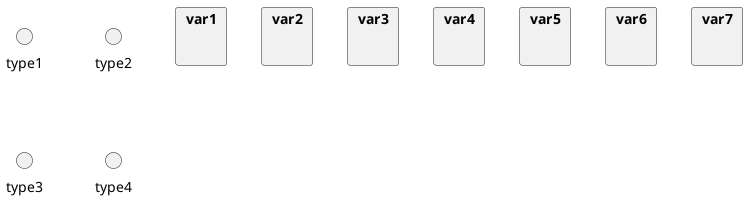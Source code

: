 @startuml 
skinparam packageStyle rectangle

package var1 {}
package var2 {}
package var3 {}
package var4 {}
package var5 {}
package var6 {}
package var7 {}

circle type1
circle type2
circle type3
circle type4

@enduml 

